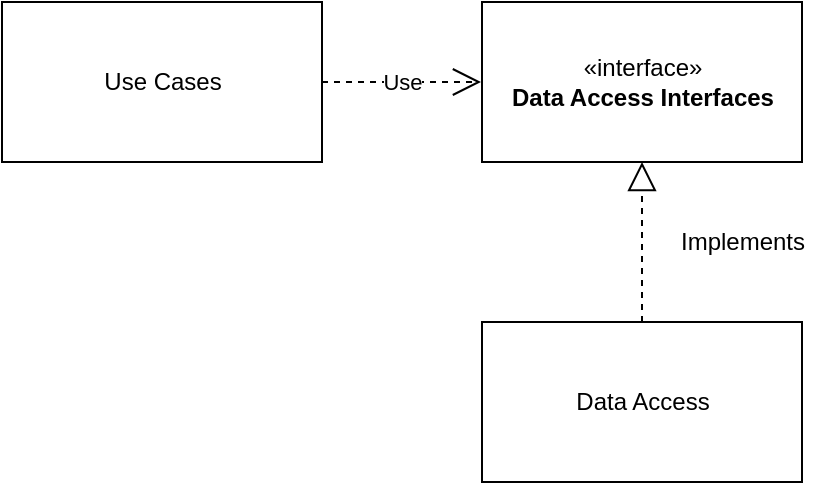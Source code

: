 <mxfile version="13.7.9" type="device"><diagram id="cCwNq3TdHyX47JlQS_g0" name="Page-1"><mxGraphModel dx="1086" dy="626" grid="1" gridSize="10" guides="1" tooltips="1" connect="1" arrows="1" fold="1" page="1" pageScale="1" pageWidth="827" pageHeight="1169" math="0" shadow="0"><root><mxCell id="0"/><mxCell id="1" parent="0"/><mxCell id="Vaf58votLn6FjYND7mWu-1" value="Use Cases" style="html=1;" parent="1" vertex="1"><mxGeometry x="200" y="80" width="160" height="80" as="geometry"/></mxCell><mxCell id="Vaf58votLn6FjYND7mWu-2" value="Data Access" style="html=1;" parent="1" vertex="1"><mxGeometry x="440" y="240" width="160" height="80" as="geometry"/></mxCell><mxCell id="Vaf58votLn6FjYND7mWu-3" value="«interface»&lt;br&gt;&lt;b&gt;Data Access Interfaces&lt;/b&gt;" style="html=1;" parent="1" vertex="1"><mxGeometry x="440" y="80" width="160" height="80" as="geometry"/></mxCell><mxCell id="Vaf58votLn6FjYND7mWu-4" value="Use" style="endArrow=open;endSize=12;dashed=1;html=1;exitX=1;exitY=0.5;exitDx=0;exitDy=0;" parent="1" source="Vaf58votLn6FjYND7mWu-1" edge="1"><mxGeometry width="160" relative="1" as="geometry"><mxPoint x="439" y="80" as="sourcePoint"/><mxPoint x="439.5" y="120" as="targetPoint"/></mxGeometry></mxCell><mxCell id="Vaf58votLn6FjYND7mWu-5" value="" style="endArrow=block;dashed=1;endFill=0;endSize=12;html=1;exitX=0.5;exitY=0;exitDx=0;exitDy=0;entryX=0.5;entryY=1;entryDx=0;entryDy=0;" parent="1" source="Vaf58votLn6FjYND7mWu-2" target="Vaf58votLn6FjYND7mWu-3" edge="1"><mxGeometry width="160" relative="1" as="geometry"><mxPoint x="460" y="340" as="sourcePoint"/><mxPoint x="620" y="340" as="targetPoint"/></mxGeometry></mxCell><mxCell id="Vaf58votLn6FjYND7mWu-6" value="Implements" style="text;html=1;align=center;verticalAlign=middle;resizable=0;points=[];autosize=1;" parent="1" vertex="1"><mxGeometry x="530" y="190" width="80" height="20" as="geometry"/></mxCell></root></mxGraphModel></diagram></mxfile>